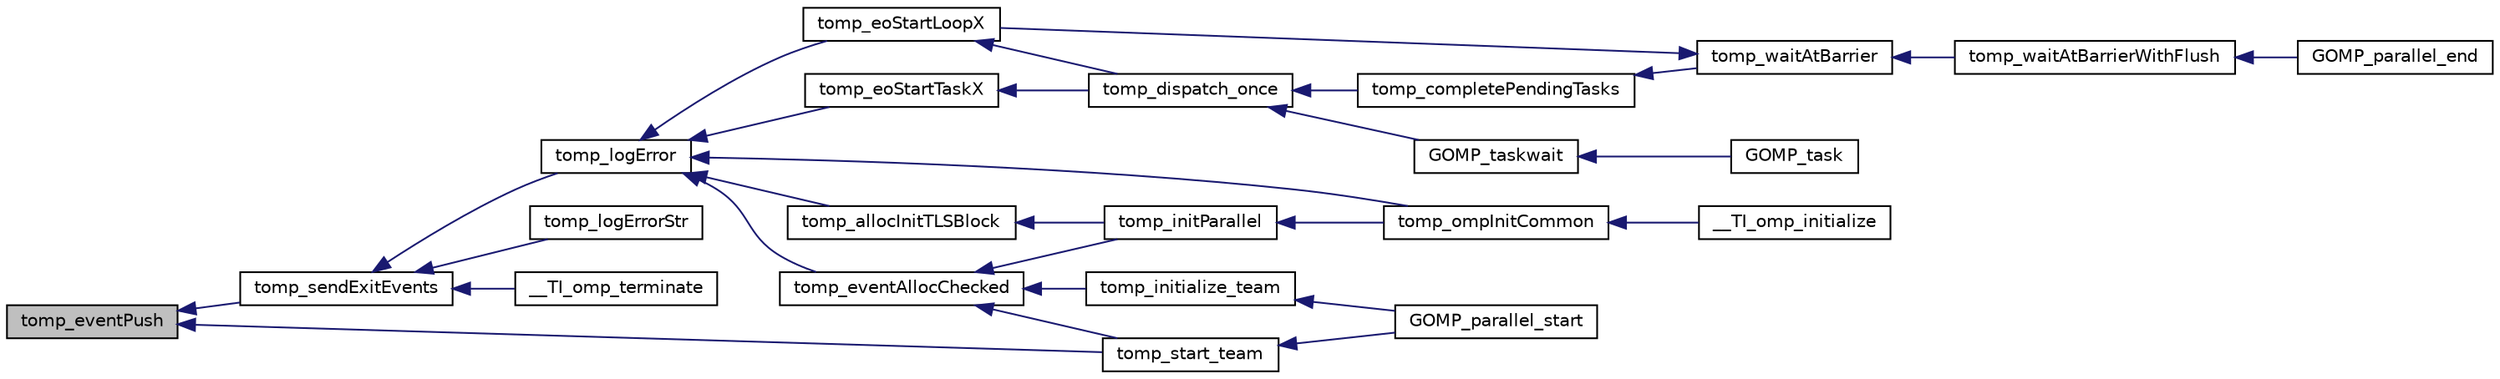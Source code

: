 digraph "tomp_eventPush"
{
  edge [fontname="Helvetica",fontsize="10",labelfontname="Helvetica",labelfontsize="10"];
  node [fontname="Helvetica",fontsize="10",shape=record];
  rankdir="LR";
  Node1 [label="tomp_eventPush",height=0.2,width=0.4,color="black", fillcolor="grey75", style="filled", fontcolor="black"];
  Node1 -> Node2 [dir="back",color="midnightblue",fontsize="10",style="solid",fontname="Helvetica"];
  Node2 [label="tomp_sendExitEvents",height=0.2,width=0.4,color="black", fillcolor="white", style="filled",URL="$tomp__log_8h.html#acd94e3cbc027bd2fd6b5b4801d6e4686",tooltip="Terminate program across cores by sending events to the exit queue. "];
  Node2 -> Node3 [dir="back",color="midnightblue",fontsize="10",style="solid",fontname="Helvetica"];
  Node3 [label="__TI_omp_terminate",height=0.2,width=0.4,color="black", fillcolor="white", style="filled",URL="$boot_8c.html#ab91572553cb2e8889d05980f7798a442",tooltip="Terminate the OpenMP runtime. "];
  Node2 -> Node4 [dir="back",color="midnightblue",fontsize="10",style="solid",fontname="Helvetica"];
  Node4 [label="tomp_logError",height=0.2,width=0.4,color="black", fillcolor="white", style="filled",URL="$tomp__log_8h.html#a50d90fef4d288c6c7ca380ebd9b5c21f",tooltip="Log an error message along with file name and line number and terminate execution. "];
  Node4 -> Node5 [dir="back",color="midnightblue",fontsize="10",style="solid",fontname="Helvetica"];
  Node5 [label="tomp_ompInitCommon",height=0.2,width=0.4,color="black", fillcolor="white", style="filled",URL="$tomp__init_8h.html#a82214ea6a4bfdb96e4747f4b015ac6f4",tooltip="Initialization steps shared in RTSC and bare-metal modes. "];
  Node5 -> Node6 [dir="back",color="midnightblue",fontsize="10",style="solid",fontname="Helvetica"];
  Node6 [label="__TI_omp_initialize",height=0.2,width=0.4,color="black", fillcolor="white", style="filled",URL="$boot_8c.html#a26e8cff2afffc6ca9503aed9262842c2",tooltip="Initializes the OMP runtime. "];
  Node4 -> Node7 [dir="back",color="midnightblue",fontsize="10",style="solid",fontname="Helvetica"];
  Node7 [label="tomp_eoStartLoopX",height=0.2,width=0.4,color="black", fillcolor="white", style="filled",URL="$tomp__parallel_8h.html#a9b7f1752f80c8e3ca26bc95080795a20",tooltip="Function executed by the worker cores when they pull an event from the workshare queue. "];
  Node7 -> Node8 [dir="back",color="midnightblue",fontsize="10",style="solid",fontname="Helvetica"];
  Node8 [label="tomp_dispatch_once",height=0.2,width=0.4,color="black", fillcolor="white", style="filled",URL="$tomp__init_8h.html#ae6950591d2e87e30c43306b0230749e3",tooltip="OpenMP dispatch function. "];
  Node8 -> Node9 [dir="back",color="midnightblue",fontsize="10",style="solid",fontname="Helvetica"];
  Node9 [label="tomp_completePendingTasks",height=0.2,width=0.4,color="black", fillcolor="white", style="filled",URL="$tomp__util_8h.html#a3aa28741c3c778eb6bf98fcb6a5acd64",tooltip="Complete all explicit tasks generated upto the implicit/explicit barrier. "];
  Node9 -> Node10 [dir="back",color="midnightblue",fontsize="10",style="solid",fontname="Helvetica"];
  Node10 [label="tomp_waitAtBarrier",height=0.2,width=0.4,color="black", fillcolor="white", style="filled",URL="$tomp__util_8h.html#a143a5568daa6cfc24944c6951f67881c",tooltip="Wait for a certain number of threads to reach this point. "];
  Node10 -> Node7 [dir="back",color="midnightblue",fontsize="10",style="solid",fontname="Helvetica"];
  Node10 -> Node11 [dir="back",color="midnightblue",fontsize="10",style="solid",fontname="Helvetica"];
  Node11 [label="tomp_waitAtBarrierWithFlush",height=0.2,width=0.4,color="black", fillcolor="white", style="filled",URL="$tomp__util_8h.html#ac19a6ee376c371d379f40e8dcd1d896b",tooltip="OpenMP barrier including the implicit flush. "];
  Node11 -> Node12 [dir="back",color="midnightblue",fontsize="10",style="solid",fontname="Helvetica"];
  Node12 [label="GOMP_parallel_end",height=0.2,width=0.4,color="black", fillcolor="white", style="filled",URL="$tomp__parallel_8c.html#a23499c41ade84b2dc232d2a7015a7183",tooltip="Wait for implicit/explicit tasks to complete and terminate the team. "];
  Node8 -> Node13 [dir="back",color="midnightblue",fontsize="10",style="solid",fontname="Helvetica"];
  Node13 [label="GOMP_taskwait",height=0.2,width=0.4,color="black", fillcolor="white", style="filled",URL="$tomp__task_8c.html#a7069b5d5c98d6c70fbe7609758ccc3b7",tooltip="Called when encountering a taskwait directive. "];
  Node13 -> Node14 [dir="back",color="midnightblue",fontsize="10",style="solid",fontname="Helvetica"];
  Node14 [label="GOMP_task",height=0.2,width=0.4,color="black", fillcolor="white", style="filled",URL="$tomp__task_8c.html#a7763a811f466174ef3f35cd2b0757d5d",tooltip="Called when encountering an explicit task directive. "];
  Node4 -> Node15 [dir="back",color="midnightblue",fontsize="10",style="solid",fontname="Helvetica"];
  Node15 [label="tomp_eventAllocChecked",height=0.2,width=0.4,color="black", fillcolor="white", style="filled",URL="$tomp__qmss_8h.html#a9698b9c55d8b4d9e0cf2c439f1892f41",tooltip="Allocate a buffer from the TOMP free queue w/ NULL check. "];
  Node15 -> Node16 [dir="back",color="midnightblue",fontsize="10",style="solid",fontname="Helvetica"];
  Node16 [label="tomp_initParallel",height=0.2,width=0.4,color="black", fillcolor="white", style="filled",URL="$tomp__init_8h.html#a4ec34b17d8c217a184878391570c0aad",tooltip="Initialization function. "];
  Node16 -> Node5 [dir="back",color="midnightblue",fontsize="10",style="solid",fontname="Helvetica"];
  Node15 -> Node17 [dir="back",color="midnightblue",fontsize="10",style="solid",fontname="Helvetica"];
  Node17 [label="tomp_initialize_team",height=0.2,width=0.4,color="black", fillcolor="white", style="filled",URL="$tomp__parallel_8h.html#a922e07a50dc3c58f2db569dde727245c",tooltip="Create and initialize a team. "];
  Node17 -> Node18 [dir="back",color="midnightblue",fontsize="10",style="solid",fontname="Helvetica"];
  Node18 [label="GOMP_parallel_start",height=0.2,width=0.4,color="black", fillcolor="white", style="filled",URL="$tomp__parallel_8c.html#a1b5e247c0eb03f2846741f5e395d351a",tooltip="GOMP_parallel_start is used for the for loop parallelism. "];
  Node15 -> Node19 [dir="back",color="midnightblue",fontsize="10",style="solid",fontname="Helvetica"];
  Node19 [label="tomp_start_team",height=0.2,width=0.4,color="black", fillcolor="white", style="filled",URL="$tomp__parallel_8h.html#a48f355c85b6e76293e04eb61f793c6c1",tooltip="Start the team by pushing events to the StartLoop queue. "];
  Node19 -> Node18 [dir="back",color="midnightblue",fontsize="10",style="solid",fontname="Helvetica"];
  Node4 -> Node20 [dir="back",color="midnightblue",fontsize="10",style="solid",fontname="Helvetica"];
  Node20 [label="tomp_eoStartTaskX",height=0.2,width=0.4,color="black", fillcolor="white", style="filled",URL="$tomp__task_8c.html#a2d99df48764323b715df8e10d1878f35",tooltip="Function executed by the worker cores when they pull an event from the task queue. "];
  Node20 -> Node8 [dir="back",color="midnightblue",fontsize="10",style="solid",fontname="Helvetica"];
  Node4 -> Node21 [dir="back",color="midnightblue",fontsize="10",style="solid",fontname="Helvetica"];
  Node21 [label="tomp_allocInitTLSBlock",height=0.2,width=0.4,color="black", fillcolor="white", style="filled",URL="$tomp__util_8h.html#a37f0ce6a50db109b4106439b93f787c1",tooltip="Create and initialize the TLS block for a thread. "];
  Node21 -> Node16 [dir="back",color="midnightblue",fontsize="10",style="solid",fontname="Helvetica"];
  Node2 -> Node22 [dir="back",color="midnightblue",fontsize="10",style="solid",fontname="Helvetica"];
  Node22 [label="tomp_logErrorStr",height=0.2,width=0.4,color="black", fillcolor="white", style="filled",URL="$tomp__log_8h.html#a0f20f9c2c78c93d30fb3868a64929978",tooltip="Log an error message along with a custom string, file name and line number and terminate execution..."];
  Node1 -> Node19 [dir="back",color="midnightblue",fontsize="10",style="solid",fontname="Helvetica"];
}
